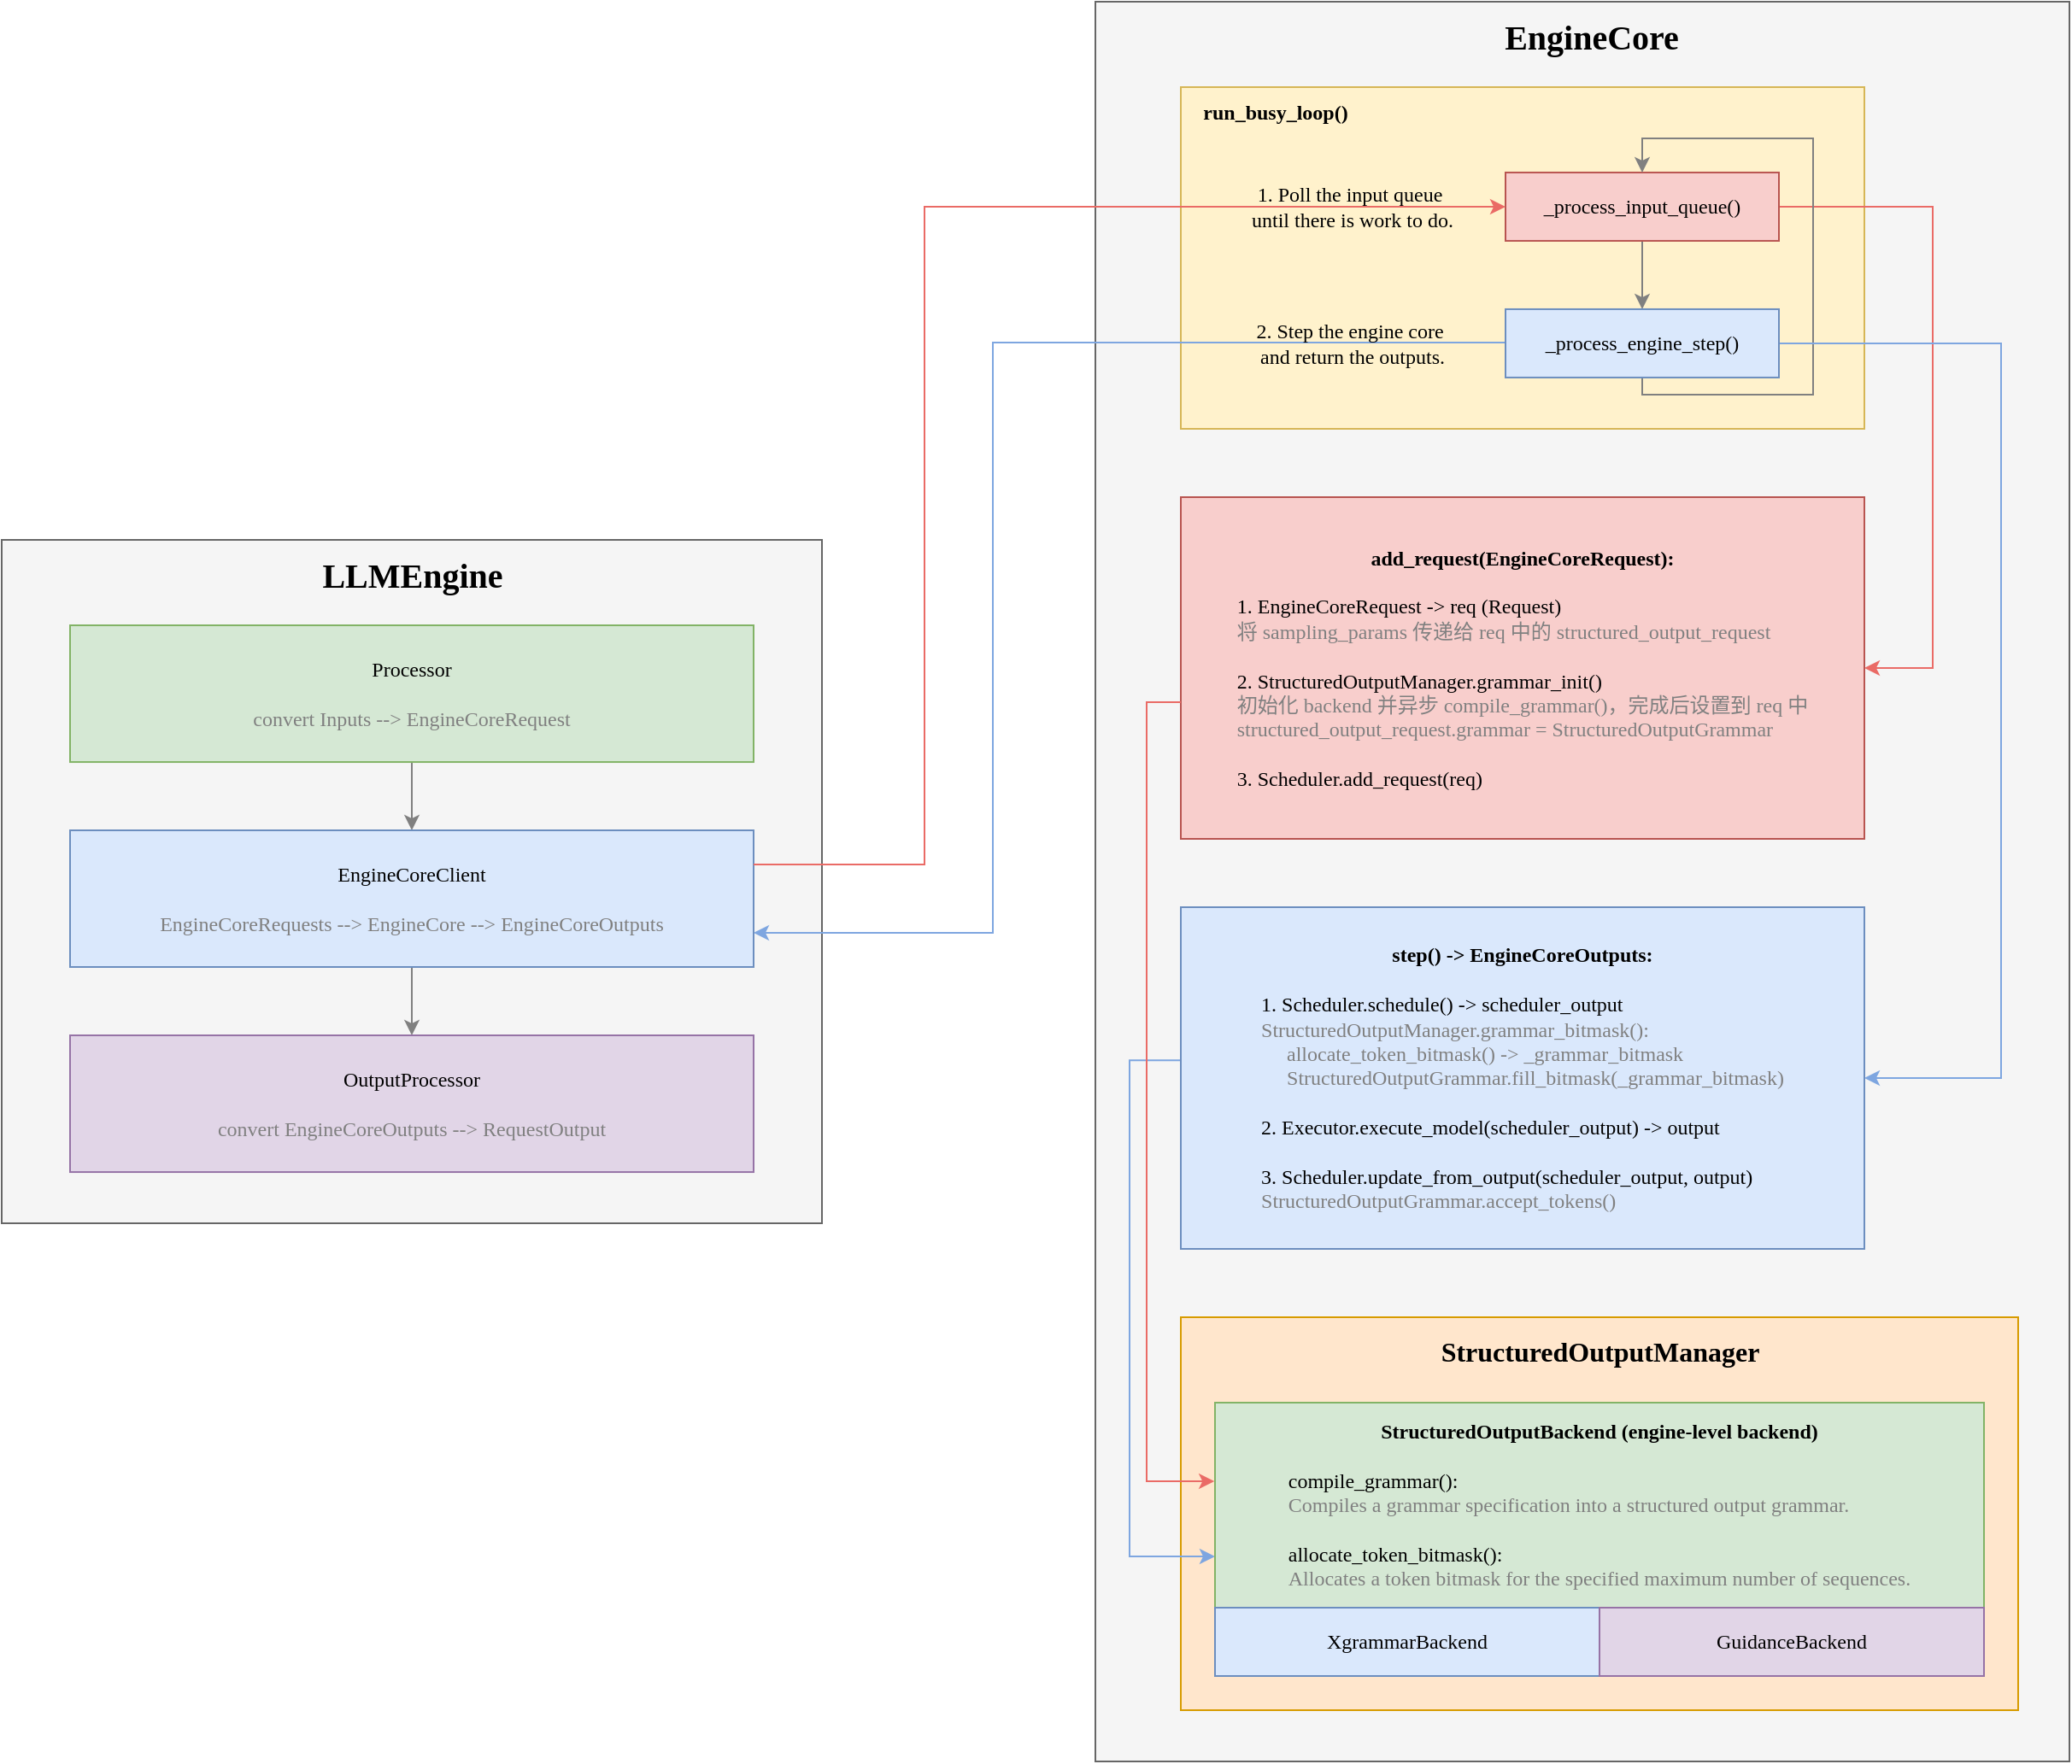 <mxfile version="26.2.2">
  <diagram name="第 1 页" id="pWyr2Sx7VMr-gFT97OsN">
    <mxGraphModel dx="2104" dy="1001" grid="1" gridSize="10" guides="1" tooltips="1" connect="1" arrows="1" fold="1" page="0" pageScale="1" pageWidth="827" pageHeight="1169" math="0" shadow="0">
      <root>
        <mxCell id="0" />
        <mxCell id="1" parent="0" />
        <mxCell id="mNshsQuZjJondUPWc10D-17" value="" style="rounded=0;whiteSpace=wrap;html=1;fillColor=#f5f5f5;fontColor=#333333;strokeColor=#666666;" vertex="1" parent="1">
          <mxGeometry y="200" width="570" height="1030" as="geometry" />
        </mxCell>
        <mxCell id="mNshsQuZjJondUPWc10D-30" value="" style="rounded=0;whiteSpace=wrap;html=1;fillColor=#f5f5f5;strokeColor=#666666;fontColor=#333333;" vertex="1" parent="1">
          <mxGeometry x="-640" y="515" width="480" height="400" as="geometry" />
        </mxCell>
        <mxCell id="mNshsQuZjJondUPWc10D-23" value="" style="rounded=0;whiteSpace=wrap;html=1;fillColor=#ffe6cc;strokeColor=#d79b00;" vertex="1" parent="1">
          <mxGeometry x="50" y="970" width="490" height="230" as="geometry" />
        </mxCell>
        <mxCell id="mNshsQuZjJondUPWc10D-43" style="edgeStyle=orthogonalEdgeStyle;rounded=0;orthogonalLoop=1;jettySize=auto;html=1;strokeColor=#7EA6E0;exitX=0;exitY=0.448;exitDx=0;exitDy=0;exitPerimeter=0;" edge="1" parent="1" source="mNshsQuZjJondUPWc10D-14">
          <mxGeometry relative="1" as="geometry">
            <mxPoint x="-40" y="890" as="sourcePoint" />
            <mxPoint x="70" y="1110" as="targetPoint" />
            <Array as="points">
              <mxPoint x="20" y="820" />
              <mxPoint x="20" y="1110" />
            </Array>
          </mxGeometry>
        </mxCell>
        <mxCell id="mNshsQuZjJondUPWc10D-9" value="" style="rounded=0;whiteSpace=wrap;html=1;fillColor=#fff2cc;strokeColor=#d6b656;" vertex="1" parent="1">
          <mxGeometry x="50" y="250" width="400" height="200" as="geometry" />
        </mxCell>
        <mxCell id="mNshsQuZjJondUPWc10D-8" style="edgeStyle=orthogonalEdgeStyle;rounded=0;orthogonalLoop=1;jettySize=auto;html=1;entryX=0.5;entryY=0;entryDx=0;entryDy=0;strokeColor=#808080;" edge="1" parent="1" source="mNshsQuZjJondUPWc10D-4" target="mNshsQuZjJondUPWc10D-5">
          <mxGeometry relative="1" as="geometry" />
        </mxCell>
        <mxCell id="mNshsQuZjJondUPWc10D-15" style="edgeStyle=orthogonalEdgeStyle;rounded=0;orthogonalLoop=1;jettySize=auto;html=1;entryX=1;entryY=0.5;entryDx=0;entryDy=0;strokeColor=#EA6B66;" edge="1" parent="1" source="mNshsQuZjJondUPWc10D-4" target="mNshsQuZjJondUPWc10D-12">
          <mxGeometry relative="1" as="geometry">
            <Array as="points">
              <mxPoint x="490" y="320" />
              <mxPoint x="490" y="590" />
            </Array>
          </mxGeometry>
        </mxCell>
        <mxCell id="mNshsQuZjJondUPWc10D-4" value="&lt;font face=&quot;Comic Sans MS&quot;&gt;_process_input_queue()&lt;/font&gt;" style="rounded=0;whiteSpace=wrap;html=1;fillColor=#f8cecc;strokeColor=#b85450;" vertex="1" parent="1">
          <mxGeometry x="240" y="299.97" width="160" height="40" as="geometry" />
        </mxCell>
        <mxCell id="mNshsQuZjJondUPWc10D-11" style="edgeStyle=orthogonalEdgeStyle;rounded=0;orthogonalLoop=1;jettySize=auto;html=1;entryX=0.5;entryY=0;entryDx=0;entryDy=0;strokeColor=#808080;" edge="1" parent="1" source="mNshsQuZjJondUPWc10D-5" target="mNshsQuZjJondUPWc10D-4">
          <mxGeometry relative="1" as="geometry">
            <Array as="points">
              <mxPoint x="320" y="429.97" />
              <mxPoint x="420" y="429.97" />
              <mxPoint x="420" y="279.97" />
              <mxPoint x="320" y="279.97" />
            </Array>
          </mxGeometry>
        </mxCell>
        <mxCell id="mNshsQuZjJondUPWc10D-16" style="edgeStyle=orthogonalEdgeStyle;rounded=0;orthogonalLoop=1;jettySize=auto;html=1;entryX=1;entryY=0.5;entryDx=0;entryDy=0;strokeColor=#7EA6E0;" edge="1" parent="1" source="mNshsQuZjJondUPWc10D-5" target="mNshsQuZjJondUPWc10D-14">
          <mxGeometry relative="1" as="geometry">
            <Array as="points">
              <mxPoint x="530" y="400" />
              <mxPoint x="530" y="830" />
            </Array>
          </mxGeometry>
        </mxCell>
        <mxCell id="mNshsQuZjJondUPWc10D-39" style="edgeStyle=orthogonalEdgeStyle;rounded=0;orthogonalLoop=1;jettySize=auto;html=1;exitX=0;exitY=0.5;exitDx=0;exitDy=0;entryX=1;entryY=0.75;entryDx=0;entryDy=0;strokeColor=#7EA6E0;" edge="1" parent="1" target="mNshsQuZjJondUPWc10D-26">
          <mxGeometry relative="1" as="geometry">
            <mxPoint x="240.0" y="399.47" as="sourcePoint" />
            <mxPoint x="-160" y="399.5" as="targetPoint" />
            <Array as="points">
              <mxPoint x="-60" y="400" />
              <mxPoint x="-60" y="745" />
            </Array>
          </mxGeometry>
        </mxCell>
        <mxCell id="mNshsQuZjJondUPWc10D-5" value="&lt;font face=&quot;Comic Sans MS&quot;&gt;_process_engine_step()&lt;/font&gt;" style="rounded=0;whiteSpace=wrap;html=1;fillColor=#dae8fc;strokeColor=#6c8ebf;" vertex="1" parent="1">
          <mxGeometry x="240" y="379.97" width="160" height="40" as="geometry" />
        </mxCell>
        <mxCell id="mNshsQuZjJondUPWc10D-6" value="&lt;font face=&quot;Comic Sans MS&quot;&gt;1. Poll the input queue&amp;nbsp;&lt;/font&gt;&lt;div&gt;&lt;font face=&quot;Comic Sans MS&quot;&gt;until&amp;nbsp;&lt;/font&gt;&lt;span style=&quot;font-family: &amp;quot;Comic Sans MS&amp;quot;; background-color: transparent; color: light-dark(rgb(0, 0, 0), rgb(255, 255, 255));&quot;&gt;there is work to do.&lt;/span&gt;&lt;/div&gt;" style="text;html=1;align=center;verticalAlign=middle;resizable=0;points=[];autosize=1;strokeColor=none;fillColor=none;" vertex="1" parent="1">
          <mxGeometry x="70" y="299.97" width="160" height="40" as="geometry" />
        </mxCell>
        <mxCell id="mNshsQuZjJondUPWc10D-7" value="&lt;font face=&quot;Comic Sans MS&quot;&gt;2. Step the engine core&amp;nbsp;&lt;/font&gt;&lt;div&gt;&lt;font face=&quot;Comic Sans MS&quot;&gt;and return the outputs.&lt;/font&gt;&lt;/div&gt;" style="text;html=1;align=center;verticalAlign=middle;resizable=0;points=[];autosize=1;strokeColor=none;fillColor=none;" vertex="1" parent="1">
          <mxGeometry x="70" y="379.97" width="160" height="40" as="geometry" />
        </mxCell>
        <mxCell id="mNshsQuZjJondUPWc10D-10" value="&lt;font face=&quot;Comic Sans MS&quot;&gt;&lt;b&gt;run_busy_loop()&lt;/b&gt;&lt;/font&gt;" style="text;html=1;align=center;verticalAlign=middle;resizable=0;points=[];autosize=1;strokeColor=none;fillColor=none;" vertex="1" parent="1">
          <mxGeometry x="50" y="250" width="110" height="30" as="geometry" />
        </mxCell>
        <mxCell id="mNshsQuZjJondUPWc10D-12" value="&lt;font face=&quot;Comic Sans MS&quot;&gt;&lt;b&gt;add_request(EngineCoreRequest):&lt;/b&gt;&lt;/font&gt;&lt;div&gt;&lt;font face=&quot;Comic Sans MS&quot;&gt;&lt;br&gt;&lt;/font&gt;&lt;/div&gt;&lt;div style=&quot;text-align: left;&quot;&gt;&lt;font style=&quot;&quot; face=&quot;Comic Sans MS&quot;&gt;1.&amp;nbsp;&lt;/font&gt;&lt;span style=&quot;background-color: transparent;&quot;&gt;&lt;font style=&quot;&quot; face=&quot;Comic Sans MS&quot;&gt;EngineCoreRequest -&amp;gt; req (Request)&lt;/font&gt;&lt;/span&gt;&lt;/div&gt;&lt;div style=&quot;text-align: left;&quot;&gt;&lt;font style=&quot;color: rgb(128, 128, 128);&quot;&gt;&lt;span style=&quot;background-color: transparent;&quot;&gt;&lt;font style=&quot;&quot; face=&quot;Comic Sans MS&quot;&gt;将&lt;/font&gt;&lt;/span&gt;&lt;span style=&quot;font-family: &amp;quot;Comic Sans MS&amp;quot;; background-color: transparent;&quot;&gt;&amp;nbsp;&lt;/span&gt;&lt;span style=&quot;background-color: transparent;&quot;&gt;&lt;font face=&quot;Comic Sans MS&quot;&gt;sampling_params 传递给 req 中的&amp;nbsp;&lt;/font&gt;&lt;/span&gt;&lt;span style=&quot;background-color: transparent;&quot;&gt;&lt;font style=&quot;&quot; face=&quot;Comic Sans MS&quot;&gt;structured_output_request&lt;/font&gt;&lt;/span&gt;&lt;/font&gt;&lt;/div&gt;&lt;div style=&quot;text-align: left;&quot;&gt;&lt;span style=&quot;background-color: transparent;&quot;&gt;&lt;font face=&quot;Comic Sans MS&quot;&gt;&lt;br&gt;&lt;/font&gt;&lt;/span&gt;&lt;/div&gt;&lt;div style=&quot;text-align: left;&quot;&gt;&lt;span style=&quot;background-color: transparent;&quot;&gt;&lt;font style=&quot;&quot; face=&quot;Comic Sans MS&quot;&gt;2.&amp;nbsp;&lt;/font&gt;&lt;/span&gt;&lt;span style=&quot;background-color: transparent;&quot;&gt;&lt;font style=&quot;&quot; face=&quot;Comic Sans MS&quot;&gt;StructuredOutputManager.grammar_init()&lt;/font&gt;&lt;/span&gt;&lt;/div&gt;&lt;div style=&quot;text-align: left;&quot;&gt;&lt;font style=&quot;color: rgb(128, 128, 128);&quot;&gt;&lt;font style=&quot;&quot; face=&quot;Comic Sans MS&quot;&gt;初始化 backend 并异步&amp;nbsp;&lt;/font&gt;&lt;span style=&quot;background-color: transparent; text-align: center;&quot;&gt;&lt;font face=&quot;Comic Sans MS&quot;&gt;compile_grammar()，完成后设置到 req 中&lt;/font&gt;&lt;/span&gt;&lt;/font&gt;&lt;/div&gt;&lt;div style=&quot;text-align: left;&quot;&gt;&lt;font style=&quot;color: rgb(128, 128, 128);&quot;&gt;&lt;span style=&quot;background-color: transparent; text-align: center;&quot;&gt;&lt;font face=&quot;Comic Sans MS&quot;&gt;structured_output_request.grammar =&amp;nbsp;&lt;/font&gt;&lt;/span&gt;&lt;span style=&quot;background-color: transparent; text-align: center;&quot;&gt;&lt;font style=&quot;&quot; face=&quot;Comic Sans MS&quot;&gt;StructuredOutputGrammar&lt;/font&gt;&lt;/span&gt;&lt;/font&gt;&lt;/div&gt;&lt;div style=&quot;text-align: left;&quot;&gt;&lt;span style=&quot;background-color: transparent;&quot;&gt;&lt;font face=&quot;Comic Sans MS&quot;&gt;&lt;br&gt;&lt;/font&gt;&lt;/span&gt;&lt;/div&gt;&lt;div style=&quot;text-align: left;&quot;&gt;&lt;span style=&quot;background-color: transparent;&quot;&gt;&lt;font face=&quot;Comic Sans MS&quot;&gt;3. Scheduler.add_request(req)&lt;/font&gt;&lt;/span&gt;&lt;/div&gt;" style="rounded=0;whiteSpace=wrap;html=1;fillColor=#f8cecc;strokeColor=#b85450;" vertex="1" parent="1">
          <mxGeometry x="50" y="490" width="400" height="200" as="geometry" />
        </mxCell>
        <mxCell id="mNshsQuZjJondUPWc10D-14" value="&lt;font face=&quot;Comic Sans MS&quot;&gt;&lt;b&gt;step() -&amp;gt; EngineCoreOutputs:&lt;/b&gt;&lt;/font&gt;&lt;div&gt;&lt;font face=&quot;Comic Sans MS&quot;&gt;&lt;br&gt;&lt;/font&gt;&lt;/div&gt;&lt;div style=&quot;text-align: left;&quot;&gt;&lt;font face=&quot;Comic Sans MS&quot;&gt;1. S&lt;span style=&quot;background-color: transparent;&quot;&gt;cheduler.schedule() -&amp;gt;&amp;nbsp;&lt;/span&gt;&lt;span style=&quot;background-color: transparent;&quot;&gt;scheduler_output&lt;/span&gt;&lt;/font&gt;&lt;/div&gt;&lt;div style=&quot;text-align: left;&quot;&gt;&lt;font face=&quot;Comic Sans MS&quot; color=&quot;#808080&quot;&gt;StructuredOutputManager.grammar_bitmask():&lt;/font&gt;&lt;/div&gt;&lt;div style=&quot;text-align: left;&quot;&gt;&lt;font face=&quot;Comic Sans MS&quot; color=&quot;#808080&quot;&gt;&amp;nbsp; &amp;nbsp; &amp;nbsp;allocate_token_bitmask() -&amp;gt;&amp;nbsp;&lt;/font&gt;&lt;span style=&quot;color: rgb(128, 128, 128); font-family: &amp;quot;Comic Sans MS&amp;quot;; background-color: transparent;&quot;&gt;_grammar_bitmask&lt;/span&gt;&lt;/div&gt;&lt;div style=&quot;text-align: left;&quot;&gt;&lt;font face=&quot;Comic Sans MS&quot;&gt;&lt;span style=&quot;background-color: transparent;&quot;&gt;&lt;font color=&quot;#808080&quot;&gt;&amp;nbsp; &amp;nbsp; &amp;nbsp;StructuredOutputGrammar&lt;/font&gt;&lt;/span&gt;&lt;span style=&quot;background-color: transparent;&quot;&gt;&lt;font style=&quot;color: rgb(128, 128, 128);&quot;&gt;.fill_bitmask(&lt;/font&gt;&lt;/span&gt;&lt;/font&gt;&lt;span style=&quot;color: rgb(128, 128, 128); font-family: &amp;quot;Comic Sans MS&amp;quot;; background-color: transparent;&quot;&gt;_grammar_bitmask&lt;/span&gt;&lt;span style=&quot;color: rgb(128, 128, 128); background-color: transparent; font-family: &amp;quot;Comic Sans MS&amp;quot;;&quot;&gt;)&lt;/span&gt;&lt;/div&gt;&lt;div style=&quot;text-align: left;&quot;&gt;&lt;span style=&quot;background-color: transparent;&quot;&gt;&lt;font face=&quot;Comic Sans MS&quot;&gt;&lt;br&gt;&lt;/font&gt;&lt;/span&gt;&lt;/div&gt;&lt;div style=&quot;text-align: left;&quot;&gt;&lt;font face=&quot;Comic Sans MS&quot;&gt;&lt;span style=&quot;background-color: transparent;&quot;&gt;2.&amp;nbsp;&lt;/span&gt;&lt;span style=&quot;background-color: transparent;&quot;&gt;Executor.execute_model(&lt;/span&gt;&lt;span style=&quot;background-color: transparent; color: light-dark(rgb(0, 0, 0), rgb(255, 255, 255));&quot;&gt;scheduler_output&lt;/span&gt;&lt;span style=&quot;background-color: transparent; color: light-dark(rgb(0, 0, 0), rgb(255, 255, 255));&quot;&gt;) -&amp;gt; output&lt;/span&gt;&lt;/font&gt;&lt;/div&gt;&lt;div style=&quot;text-align: left;&quot;&gt;&lt;span style=&quot;background-color: transparent;&quot;&gt;&lt;font face=&quot;Comic Sans MS&quot;&gt;&lt;br&gt;&lt;/font&gt;&lt;/span&gt;&lt;/div&gt;&lt;div style=&quot;text-align: left;&quot;&gt;&lt;font face=&quot;Comic Sans MS&quot;&gt;&lt;span style=&quot;background-color: transparent;&quot;&gt;3. S&lt;/span&gt;&lt;span style=&quot;background-color: transparent;&quot;&gt;cheduler.update_from_output(&lt;/span&gt;&lt;span style=&quot;background-color: transparent; color: light-dark(rgb(0, 0, 0), rgb(255, 255, 255));&quot;&gt;scheduler_output, output&lt;/span&gt;&lt;span style=&quot;background-color: transparent; color: light-dark(rgb(0, 0, 0), rgb(255, 255, 255));&quot;&gt;)&lt;/span&gt;&lt;/font&gt;&lt;/div&gt;&lt;div style=&quot;text-align: left;&quot;&gt;&lt;font face=&quot;Comic Sans MS&quot;&gt;&lt;span style=&quot;background-color: transparent;&quot;&gt;&lt;font color=&quot;#808080&quot;&gt;StructuredOutputGrammar&lt;/font&gt;&lt;/span&gt;&lt;span style=&quot;background-color: transparent;&quot;&gt;&lt;font style=&quot;color: rgb(128, 128, 128);&quot;&gt;.accept_tokens()&lt;/font&gt;&lt;/span&gt;&lt;/font&gt;&lt;/div&gt;" style="rounded=0;whiteSpace=wrap;html=1;fillColor=#dae8fc;strokeColor=#6c8ebf;" vertex="1" parent="1">
          <mxGeometry x="50" y="730" width="400" height="200" as="geometry" />
        </mxCell>
        <mxCell id="mNshsQuZjJondUPWc10D-18" value="&lt;font style=&quot;font-size: 20px;&quot; face=&quot;Comic Sans MS&quot;&gt;&lt;b&gt;EngineCore&lt;/b&gt;&lt;/font&gt;" style="text;html=1;align=center;verticalAlign=middle;resizable=0;points=[];autosize=1;strokeColor=none;fillColor=none;" vertex="1" parent="1">
          <mxGeometry x="225" y="200" width="130" height="40" as="geometry" />
        </mxCell>
        <mxCell id="mNshsQuZjJondUPWc10D-19" value="&lt;font face=&quot;Comic Sans MS&quot;&gt;&lt;b&gt;StructuredOutputBackend (engine-level backend)&lt;/b&gt;&lt;/font&gt;&lt;div&gt;&lt;font face=&quot;Comic Sans MS&quot;&gt;&lt;br&gt;&lt;/font&gt;&lt;/div&gt;&lt;div style=&quot;text-align: left;&quot;&gt;&lt;span style=&quot;background-color: transparent;&quot;&gt;&lt;font face=&quot;Comic Sans MS&quot;&gt;compile_grammar():&lt;/font&gt;&lt;/span&gt;&lt;/div&gt;&lt;div style=&quot;text-align: left;&quot;&gt;&lt;span style=&quot;background-color: transparent;&quot;&gt;&lt;font style=&quot;color: rgb(128, 128, 128);&quot; face=&quot;Comic Sans MS&quot;&gt;Compiles a grammar specification into a structured output grammar.&lt;/font&gt;&lt;/span&gt;&lt;/div&gt;&lt;div style=&quot;text-align: left;&quot;&gt;&lt;span style=&quot;background-color: transparent;&quot;&gt;&lt;font face=&quot;Comic Sans MS&quot;&gt;&lt;br&gt;&lt;/font&gt;&lt;/span&gt;&lt;/div&gt;&lt;div style=&quot;text-align: left;&quot;&gt;&lt;span style=&quot;background-color: transparent;&quot;&gt;&lt;font face=&quot;Comic Sans MS&quot;&gt;allocate_token_bitmask():&lt;/font&gt;&lt;/span&gt;&lt;/div&gt;&lt;div style=&quot;text-align: left;&quot;&gt;&lt;span style=&quot;background-color: transparent;&quot;&gt;&lt;font style=&quot;color: rgb(128, 128, 128);&quot; face=&quot;Comic Sans MS&quot;&gt;Allocates a token bitmask for the specified maximum number of sequences.&lt;/font&gt;&lt;/span&gt;&lt;/div&gt;" style="rounded=0;whiteSpace=wrap;html=1;fillColor=#d5e8d4;strokeColor=#82b366;" vertex="1" parent="1">
          <mxGeometry x="70" y="1020" width="450" height="120" as="geometry" />
        </mxCell>
        <mxCell id="mNshsQuZjJondUPWc10D-20" value="&lt;font face=&quot;Comic Sans MS&quot;&gt;XgrammarBackend&lt;/font&gt;" style="rounded=0;whiteSpace=wrap;html=1;fillColor=#dae8fc;strokeColor=#6c8ebf;" vertex="1" parent="1">
          <mxGeometry x="70" y="1140" width="225" height="40" as="geometry" />
        </mxCell>
        <mxCell id="mNshsQuZjJondUPWc10D-22" value="&lt;font face=&quot;Comic Sans MS&quot;&gt;GuidanceBackend&lt;/font&gt;" style="rounded=0;whiteSpace=wrap;html=1;fillColor=#e1d5e7;strokeColor=#9673a6;" vertex="1" parent="1">
          <mxGeometry x="295" y="1140" width="225" height="40" as="geometry" />
        </mxCell>
        <mxCell id="mNshsQuZjJondUPWc10D-24" value="&lt;font style=&quot;font-size: 16px;&quot; face=&quot;Comic Sans MS&quot;&gt;&lt;b style=&quot;&quot;&gt;StructuredOutputManager&lt;/b&gt;&lt;/font&gt;" style="text;html=1;align=center;verticalAlign=middle;resizable=0;points=[];autosize=1;strokeColor=none;fillColor=none;" vertex="1" parent="1">
          <mxGeometry x="180" y="975" width="230" height="30" as="geometry" />
        </mxCell>
        <mxCell id="mNshsQuZjJondUPWc10D-28" value="" style="edgeStyle=orthogonalEdgeStyle;rounded=0;orthogonalLoop=1;jettySize=auto;html=1;strokeColor=#808080;" edge="1" parent="1" source="mNshsQuZjJondUPWc10D-25" target="mNshsQuZjJondUPWc10D-26">
          <mxGeometry relative="1" as="geometry" />
        </mxCell>
        <mxCell id="mNshsQuZjJondUPWc10D-25" value="&lt;font face=&quot;Comic Sans MS&quot;&gt;Processor&lt;/font&gt;&lt;div&gt;&lt;font face=&quot;Comic Sans MS&quot;&gt;&lt;br&gt;&lt;/font&gt;&lt;div&gt;&lt;font style=&quot;color: rgb(128, 128, 128);&quot; face=&quot;Comic Sans MS&quot;&gt;convert Inputs --&amp;gt; EngineCoreRequest&lt;/font&gt;&lt;/div&gt;&lt;/div&gt;" style="rounded=0;whiteSpace=wrap;html=1;fillColor=#d5e8d4;strokeColor=#82b366;" vertex="1" parent="1">
          <mxGeometry x="-600" y="565" width="400" height="80.03" as="geometry" />
        </mxCell>
        <mxCell id="mNshsQuZjJondUPWc10D-29" value="" style="edgeStyle=orthogonalEdgeStyle;rounded=0;orthogonalLoop=1;jettySize=auto;html=1;strokeColor=#808080;" edge="1" parent="1" source="mNshsQuZjJondUPWc10D-26" target="mNshsQuZjJondUPWc10D-27">
          <mxGeometry relative="1" as="geometry" />
        </mxCell>
        <mxCell id="mNshsQuZjJondUPWc10D-26" value="&lt;font face=&quot;Comic Sans MS&quot;&gt;EngineCoreClient&lt;/font&gt;&lt;div&gt;&lt;font face=&quot;Comic Sans MS&quot;&gt;&lt;br&gt;&lt;/font&gt;&lt;/div&gt;&lt;div&gt;&lt;font style=&quot;color: rgb(128, 128, 128);&quot;&gt;&lt;font face=&quot;Comic Sans MS&quot;&gt;EngineCoreRequests --&amp;gt;&amp;nbsp;&lt;/font&gt;&lt;span style=&quot;font-family: &amp;quot;Comic Sans MS&amp;quot;; background-color: transparent;&quot;&gt;EngineCore --&amp;gt;&lt;/span&gt;&lt;span style=&quot;font-family: &amp;quot;Comic Sans MS&amp;quot;; background-color: transparent;&quot;&gt;&amp;nbsp;EngineCoreOutputs&lt;/span&gt;&lt;/font&gt;&lt;/div&gt;" style="rounded=0;whiteSpace=wrap;html=1;fillColor=#dae8fc;strokeColor=#6c8ebf;" vertex="1" parent="1">
          <mxGeometry x="-600" y="685" width="400" height="80" as="geometry" />
        </mxCell>
        <mxCell id="mNshsQuZjJondUPWc10D-27" value="&lt;font face=&quot;Comic Sans MS&quot;&gt;OutputProcessor&lt;/font&gt;&lt;br&gt;&lt;div&gt;&lt;font face=&quot;Comic Sans MS&quot;&gt;&lt;br&gt;&lt;/font&gt;&lt;div&gt;&lt;font style=&quot;color: rgb(128, 128, 128);&quot; face=&quot;Comic Sans MS&quot;&gt;convert EngineCoreOutputs --&amp;gt; RequestOutput&lt;/font&gt;&lt;/div&gt;&lt;/div&gt;" style="rounded=0;whiteSpace=wrap;html=1;fillColor=#e1d5e7;strokeColor=#9673a6;" vertex="1" parent="1">
          <mxGeometry x="-600" y="805" width="400" height="80.03" as="geometry" />
        </mxCell>
        <mxCell id="mNshsQuZjJondUPWc10D-31" value="&lt;font style=&quot;font-size: 20px;&quot; face=&quot;Comic Sans MS&quot;&gt;&lt;b&gt;LLMEngine&lt;/b&gt;&lt;/font&gt;" style="text;html=1;align=center;verticalAlign=middle;resizable=0;points=[];autosize=1;strokeColor=none;fillColor=none;" vertex="1" parent="1">
          <mxGeometry x="-460" y="515" width="120" height="40" as="geometry" />
        </mxCell>
        <mxCell id="mNshsQuZjJondUPWc10D-38" style="edgeStyle=orthogonalEdgeStyle;rounded=0;orthogonalLoop=1;jettySize=auto;html=1;strokeColor=#EA6B66;exitX=1;exitY=0.25;exitDx=0;exitDy=0;" edge="1" parent="1" source="mNshsQuZjJondUPWc10D-26">
          <mxGeometry relative="1" as="geometry">
            <mxPoint x="-160" y="319.41" as="sourcePoint" />
            <mxPoint x="240" y="320" as="targetPoint" />
            <Array as="points">
              <mxPoint x="-100" y="705" />
              <mxPoint x="-100" y="320" />
            </Array>
          </mxGeometry>
        </mxCell>
        <mxCell id="mNshsQuZjJondUPWc10D-42" style="edgeStyle=orthogonalEdgeStyle;rounded=0;orthogonalLoop=1;jettySize=auto;html=1;entryX=-0.001;entryY=0.385;entryDx=0;entryDy=0;strokeColor=#EA6B66;entryPerimeter=0;" edge="1" parent="1" target="mNshsQuZjJondUPWc10D-19">
          <mxGeometry relative="1" as="geometry">
            <mxPoint x="50" y="610" as="sourcePoint" />
            <Array as="points">
              <mxPoint x="50" y="610" />
              <mxPoint x="30" y="610" />
              <mxPoint x="30" y="1066" />
              <mxPoint x="70" y="1066" />
            </Array>
          </mxGeometry>
        </mxCell>
      </root>
    </mxGraphModel>
  </diagram>
</mxfile>
